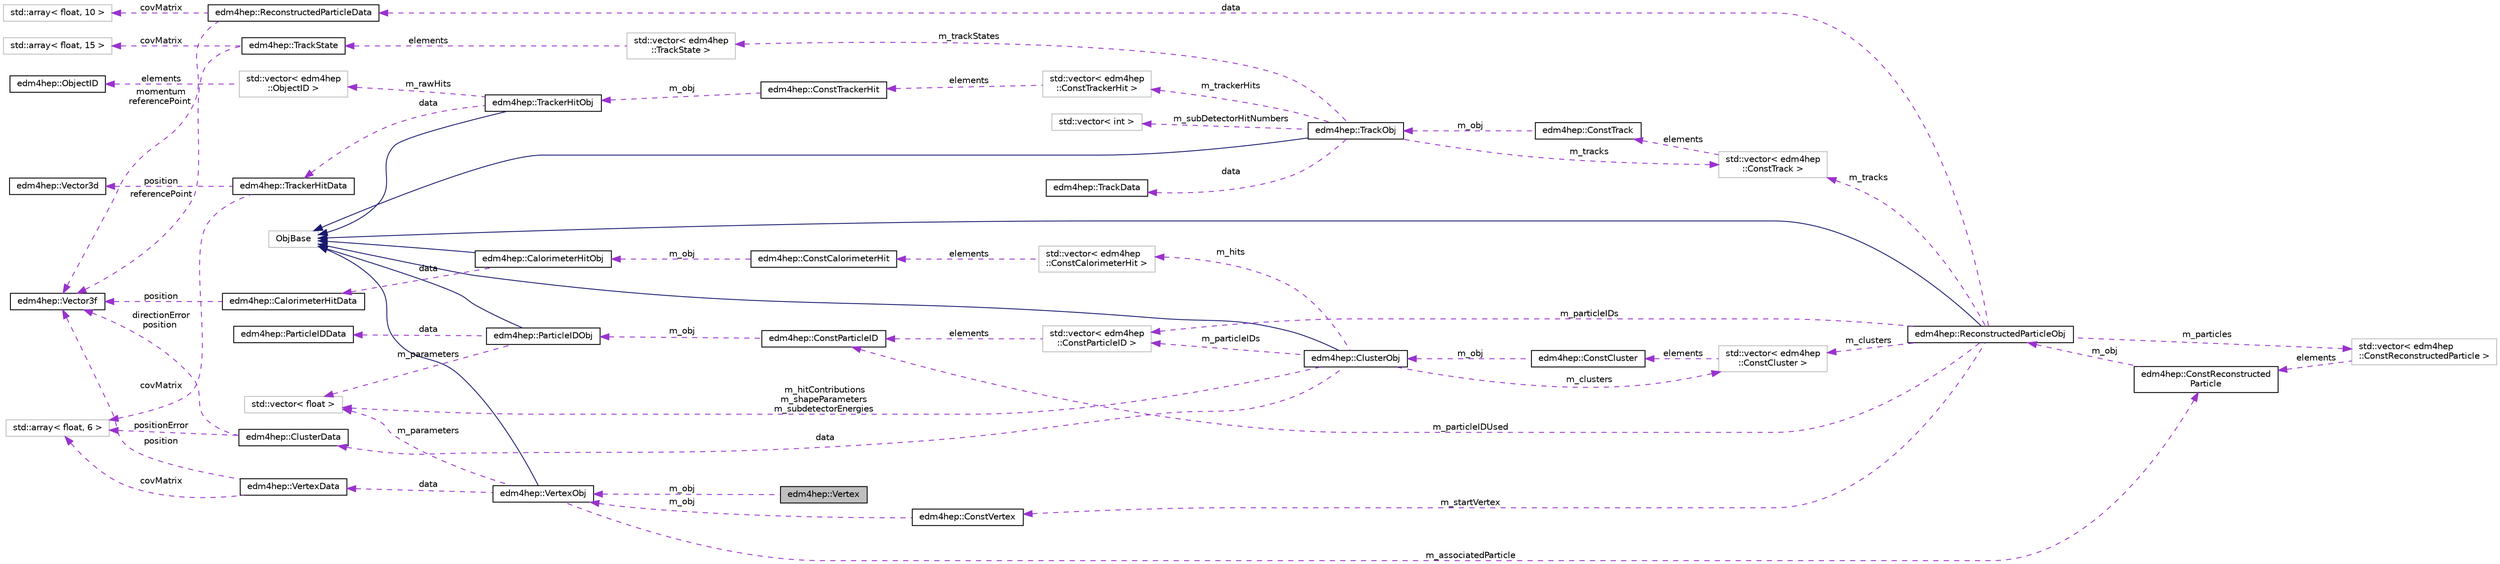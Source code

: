 digraph "edm4hep::Vertex"
{
 // LATEX_PDF_SIZE
  edge [fontname="Helvetica",fontsize="10",labelfontname="Helvetica",labelfontsize="10"];
  node [fontname="Helvetica",fontsize="10",shape=record];
  rankdir="LR";
  Node1 [label="edm4hep::Vertex",height=0.2,width=0.4,color="black", fillcolor="grey75", style="filled", fontcolor="black",tooltip="Vertex."];
  Node2 -> Node1 [dir="back",color="darkorchid3",fontsize="10",style="dashed",label=" m_obj" ,fontname="Helvetica"];
  Node2 [label="edm4hep::VertexObj",height=0.2,width=0.4,color="black", fillcolor="white", style="filled",URL="$classedm4hep_1_1_vertex_obj.html",tooltip=" "];
  Node3 -> Node2 [dir="back",color="midnightblue",fontsize="10",style="solid",fontname="Helvetica"];
  Node3 [label="ObjBase",height=0.2,width=0.4,color="grey75", fillcolor="white", style="filled",tooltip=" "];
  Node4 -> Node2 [dir="back",color="darkorchid3",fontsize="10",style="dashed",label=" data" ,fontname="Helvetica"];
  Node4 [label="edm4hep::VertexData",height=0.2,width=0.4,color="black", fillcolor="white", style="filled",URL="$classedm4hep_1_1_vertex_data.html",tooltip="Vertex."];
  Node5 -> Node4 [dir="back",color="darkorchid3",fontsize="10",style="dashed",label=" covMatrix" ,fontname="Helvetica"];
  Node5 [label="std::array\< float, 6 \>",height=0.2,width=0.4,color="grey75", fillcolor="white", style="filled",tooltip=" "];
  Node6 -> Node4 [dir="back",color="darkorchid3",fontsize="10",style="dashed",label=" position" ,fontname="Helvetica"];
  Node6 [label="edm4hep::Vector3f",height=0.2,width=0.4,color="black", fillcolor="white", style="filled",URL="$classedm4hep_1_1_vector3f.html",tooltip=" "];
  Node7 -> Node2 [dir="back",color="darkorchid3",fontsize="10",style="dashed",label=" m_associatedParticle" ,fontname="Helvetica"];
  Node7 [label="edm4hep::ConstReconstructed\lParticle",height=0.2,width=0.4,color="black", fillcolor="white", style="filled",URL="$classedm4hep_1_1_const_reconstructed_particle.html",tooltip="Reconstructed Particle."];
  Node8 -> Node7 [dir="back",color="darkorchid3",fontsize="10",style="dashed",label=" m_obj" ,fontname="Helvetica"];
  Node8 [label="edm4hep::ReconstructedParticleObj",height=0.2,width=0.4,color="black", fillcolor="white", style="filled",URL="$classedm4hep_1_1_reconstructed_particle_obj.html",tooltip=" "];
  Node3 -> Node8 [dir="back",color="midnightblue",fontsize="10",style="solid",fontname="Helvetica"];
  Node9 -> Node8 [dir="back",color="darkorchid3",fontsize="10",style="dashed",label=" m_clusters" ,fontname="Helvetica"];
  Node9 [label="std::vector\< edm4hep\l::ConstCluster \>",height=0.2,width=0.4,color="grey75", fillcolor="white", style="filled",tooltip=" "];
  Node10 -> Node9 [dir="back",color="darkorchid3",fontsize="10",style="dashed",label=" elements" ,fontname="Helvetica"];
  Node10 [label="edm4hep::ConstCluster",height=0.2,width=0.4,color="black", fillcolor="white", style="filled",URL="$classedm4hep_1_1_const_cluster.html",tooltip="Calorimeter Hit Cluster."];
  Node11 -> Node10 [dir="back",color="darkorchid3",fontsize="10",style="dashed",label=" m_obj" ,fontname="Helvetica"];
  Node11 [label="edm4hep::ClusterObj",height=0.2,width=0.4,color="black", fillcolor="white", style="filled",URL="$classedm4hep_1_1_cluster_obj.html",tooltip=" "];
  Node3 -> Node11 [dir="back",color="midnightblue",fontsize="10",style="solid",fontname="Helvetica"];
  Node9 -> Node11 [dir="back",color="darkorchid3",fontsize="10",style="dashed",label=" m_clusters" ,fontname="Helvetica"];
  Node12 -> Node11 [dir="back",color="darkorchid3",fontsize="10",style="dashed",label=" m_particleIDs" ,fontname="Helvetica"];
  Node12 [label="std::vector\< edm4hep\l::ConstParticleID \>",height=0.2,width=0.4,color="grey75", fillcolor="white", style="filled",tooltip=" "];
  Node13 -> Node12 [dir="back",color="darkorchid3",fontsize="10",style="dashed",label=" elements" ,fontname="Helvetica"];
  Node13 [label="edm4hep::ConstParticleID",height=0.2,width=0.4,color="black", fillcolor="white", style="filled",URL="$classedm4hep_1_1_const_particle_i_d.html",tooltip="ParticleID."];
  Node14 -> Node13 [dir="back",color="darkorchid3",fontsize="10",style="dashed",label=" m_obj" ,fontname="Helvetica"];
  Node14 [label="edm4hep::ParticleIDObj",height=0.2,width=0.4,color="black", fillcolor="white", style="filled",URL="$classedm4hep_1_1_particle_i_d_obj.html",tooltip=" "];
  Node3 -> Node14 [dir="back",color="midnightblue",fontsize="10",style="solid",fontname="Helvetica"];
  Node15 -> Node14 [dir="back",color="darkorchid3",fontsize="10",style="dashed",label=" data" ,fontname="Helvetica"];
  Node15 [label="edm4hep::ParticleIDData",height=0.2,width=0.4,color="black", fillcolor="white", style="filled",URL="$classedm4hep_1_1_particle_i_d_data.html",tooltip="ParticleID."];
  Node16 -> Node14 [dir="back",color="darkorchid3",fontsize="10",style="dashed",label=" m_parameters" ,fontname="Helvetica"];
  Node16 [label="std::vector\< float \>",height=0.2,width=0.4,color="grey75", fillcolor="white", style="filled",tooltip=" "];
  Node17 -> Node11 [dir="back",color="darkorchid3",fontsize="10",style="dashed",label=" m_hits" ,fontname="Helvetica"];
  Node17 [label="std::vector\< edm4hep\l::ConstCalorimeterHit \>",height=0.2,width=0.4,color="grey75", fillcolor="white", style="filled",tooltip=" "];
  Node18 -> Node17 [dir="back",color="darkorchid3",fontsize="10",style="dashed",label=" elements" ,fontname="Helvetica"];
  Node18 [label="edm4hep::ConstCalorimeterHit",height=0.2,width=0.4,color="black", fillcolor="white", style="filled",URL="$classedm4hep_1_1_const_calorimeter_hit.html",tooltip="Calorimeter hit."];
  Node19 -> Node18 [dir="back",color="darkorchid3",fontsize="10",style="dashed",label=" m_obj" ,fontname="Helvetica"];
  Node19 [label="edm4hep::CalorimeterHitObj",height=0.2,width=0.4,color="black", fillcolor="white", style="filled",URL="$classedm4hep_1_1_calorimeter_hit_obj.html",tooltip=" "];
  Node3 -> Node19 [dir="back",color="midnightblue",fontsize="10",style="solid",fontname="Helvetica"];
  Node20 -> Node19 [dir="back",color="darkorchid3",fontsize="10",style="dashed",label=" data" ,fontname="Helvetica"];
  Node20 [label="edm4hep::CalorimeterHitData",height=0.2,width=0.4,color="black", fillcolor="white", style="filled",URL="$classedm4hep_1_1_calorimeter_hit_data.html",tooltip="Calorimeter hit."];
  Node6 -> Node20 [dir="back",color="darkorchid3",fontsize="10",style="dashed",label=" position" ,fontname="Helvetica"];
  Node16 -> Node11 [dir="back",color="darkorchid3",fontsize="10",style="dashed",label=" m_hitContributions\nm_shapeParameters\nm_subdetectorEnergies" ,fontname="Helvetica"];
  Node21 -> Node11 [dir="back",color="darkorchid3",fontsize="10",style="dashed",label=" data" ,fontname="Helvetica"];
  Node21 [label="edm4hep::ClusterData",height=0.2,width=0.4,color="black", fillcolor="white", style="filled",URL="$classedm4hep_1_1_cluster_data.html",tooltip="Calorimeter Hit Cluster."];
  Node5 -> Node21 [dir="back",color="darkorchid3",fontsize="10",style="dashed",label=" positionError" ,fontname="Helvetica"];
  Node6 -> Node21 [dir="back",color="darkorchid3",fontsize="10",style="dashed",label=" directionError\nposition" ,fontname="Helvetica"];
  Node12 -> Node8 [dir="back",color="darkorchid3",fontsize="10",style="dashed",label=" m_particleIDs" ,fontname="Helvetica"];
  Node22 -> Node8 [dir="back",color="darkorchid3",fontsize="10",style="dashed",label=" m_tracks" ,fontname="Helvetica"];
  Node22 [label="std::vector\< edm4hep\l::ConstTrack \>",height=0.2,width=0.4,color="grey75", fillcolor="white", style="filled",tooltip=" "];
  Node23 -> Node22 [dir="back",color="darkorchid3",fontsize="10",style="dashed",label=" elements" ,fontname="Helvetica"];
  Node23 [label="edm4hep::ConstTrack",height=0.2,width=0.4,color="black", fillcolor="white", style="filled",URL="$classedm4hep_1_1_const_track.html",tooltip="Reconstructed track."];
  Node24 -> Node23 [dir="back",color="darkorchid3",fontsize="10",style="dashed",label=" m_obj" ,fontname="Helvetica"];
  Node24 [label="edm4hep::TrackObj",height=0.2,width=0.4,color="black", fillcolor="white", style="filled",URL="$classedm4hep_1_1_track_obj.html",tooltip=" "];
  Node3 -> Node24 [dir="back",color="midnightblue",fontsize="10",style="solid",fontname="Helvetica"];
  Node25 -> Node24 [dir="back",color="darkorchid3",fontsize="10",style="dashed",label=" m_trackStates" ,fontname="Helvetica"];
  Node25 [label="std::vector\< edm4hep\l::TrackState \>",height=0.2,width=0.4,color="grey75", fillcolor="white", style="filled",tooltip=" "];
  Node26 -> Node25 [dir="back",color="darkorchid3",fontsize="10",style="dashed",label=" elements" ,fontname="Helvetica"];
  Node26 [label="edm4hep::TrackState",height=0.2,width=0.4,color="black", fillcolor="white", style="filled",URL="$classedm4hep_1_1_track_state.html",tooltip=" "];
  Node27 -> Node26 [dir="back",color="darkorchid3",fontsize="10",style="dashed",label=" covMatrix" ,fontname="Helvetica"];
  Node27 [label="std::array\< float, 15 \>",height=0.2,width=0.4,color="grey75", fillcolor="white", style="filled",tooltip=" "];
  Node6 -> Node26 [dir="back",color="darkorchid3",fontsize="10",style="dashed",label=" referencePoint" ,fontname="Helvetica"];
  Node22 -> Node24 [dir="back",color="darkorchid3",fontsize="10",style="dashed",label=" m_tracks" ,fontname="Helvetica"];
  Node28 -> Node24 [dir="back",color="darkorchid3",fontsize="10",style="dashed",label=" m_trackerHits" ,fontname="Helvetica"];
  Node28 [label="std::vector\< edm4hep\l::ConstTrackerHit \>",height=0.2,width=0.4,color="grey75", fillcolor="white", style="filled",tooltip=" "];
  Node29 -> Node28 [dir="back",color="darkorchid3",fontsize="10",style="dashed",label=" elements" ,fontname="Helvetica"];
  Node29 [label="edm4hep::ConstTrackerHit",height=0.2,width=0.4,color="black", fillcolor="white", style="filled",URL="$classedm4hep_1_1_const_tracker_hit.html",tooltip="Tracker hit."];
  Node30 -> Node29 [dir="back",color="darkorchid3",fontsize="10",style="dashed",label=" m_obj" ,fontname="Helvetica"];
  Node30 [label="edm4hep::TrackerHitObj",height=0.2,width=0.4,color="black", fillcolor="white", style="filled",URL="$classedm4hep_1_1_tracker_hit_obj.html",tooltip=" "];
  Node3 -> Node30 [dir="back",color="midnightblue",fontsize="10",style="solid",fontname="Helvetica"];
  Node31 -> Node30 [dir="back",color="darkorchid3",fontsize="10",style="dashed",label=" m_rawHits" ,fontname="Helvetica"];
  Node31 [label="std::vector\< edm4hep\l::ObjectID \>",height=0.2,width=0.4,color="grey75", fillcolor="white", style="filled",tooltip=" "];
  Node32 -> Node31 [dir="back",color="darkorchid3",fontsize="10",style="dashed",label=" elements" ,fontname="Helvetica"];
  Node32 [label="edm4hep::ObjectID",height=0.2,width=0.4,color="black", fillcolor="white", style="filled",URL="$classedm4hep_1_1_object_i_d.html",tooltip=" "];
  Node33 -> Node30 [dir="back",color="darkorchid3",fontsize="10",style="dashed",label=" data" ,fontname="Helvetica"];
  Node33 [label="edm4hep::TrackerHitData",height=0.2,width=0.4,color="black", fillcolor="white", style="filled",URL="$classedm4hep_1_1_tracker_hit_data.html",tooltip="Tracker hit."];
  Node5 -> Node33 [dir="back",color="darkorchid3",fontsize="10",style="dashed",label=" covMatrix" ,fontname="Helvetica"];
  Node34 -> Node33 [dir="back",color="darkorchid3",fontsize="10",style="dashed",label=" position" ,fontname="Helvetica"];
  Node34 [label="edm4hep::Vector3d",height=0.2,width=0.4,color="black", fillcolor="white", style="filled",URL="$classedm4hep_1_1_vector3d.html",tooltip=" "];
  Node35 -> Node24 [dir="back",color="darkorchid3",fontsize="10",style="dashed",label=" m_subDetectorHitNumbers" ,fontname="Helvetica"];
  Node35 [label="std::vector\< int \>",height=0.2,width=0.4,color="grey75", fillcolor="white", style="filled",tooltip=" "];
  Node36 -> Node24 [dir="back",color="darkorchid3",fontsize="10",style="dashed",label=" data" ,fontname="Helvetica"];
  Node36 [label="edm4hep::TrackData",height=0.2,width=0.4,color="black", fillcolor="white", style="filled",URL="$classedm4hep_1_1_track_data.html",tooltip="Reconstructed track."];
  Node13 -> Node8 [dir="back",color="darkorchid3",fontsize="10",style="dashed",label=" m_particleIDUsed" ,fontname="Helvetica"];
  Node37 -> Node8 [dir="back",color="darkorchid3",fontsize="10",style="dashed",label=" m_particles" ,fontname="Helvetica"];
  Node37 [label="std::vector\< edm4hep\l::ConstReconstructedParticle \>",height=0.2,width=0.4,color="grey75", fillcolor="white", style="filled",tooltip=" "];
  Node7 -> Node37 [dir="back",color="darkorchid3",fontsize="10",style="dashed",label=" elements" ,fontname="Helvetica"];
  Node38 -> Node8 [dir="back",color="darkorchid3",fontsize="10",style="dashed",label=" data" ,fontname="Helvetica"];
  Node38 [label="edm4hep::ReconstructedParticleData",height=0.2,width=0.4,color="black", fillcolor="white", style="filled",URL="$classedm4hep_1_1_reconstructed_particle_data.html",tooltip="Reconstructed Particle."];
  Node39 -> Node38 [dir="back",color="darkorchid3",fontsize="10",style="dashed",label=" covMatrix" ,fontname="Helvetica"];
  Node39 [label="std::array\< float, 10 \>",height=0.2,width=0.4,color="grey75", fillcolor="white", style="filled",tooltip=" "];
  Node6 -> Node38 [dir="back",color="darkorchid3",fontsize="10",style="dashed",label=" momentum\nreferencePoint" ,fontname="Helvetica"];
  Node40 -> Node8 [dir="back",color="darkorchid3",fontsize="10",style="dashed",label=" m_startVertex" ,fontname="Helvetica"];
  Node40 [label="edm4hep::ConstVertex",height=0.2,width=0.4,color="black", fillcolor="white", style="filled",URL="$classedm4hep_1_1_const_vertex.html",tooltip="Vertex."];
  Node2 -> Node40 [dir="back",color="darkorchid3",fontsize="10",style="dashed",label=" m_obj" ,fontname="Helvetica"];
  Node16 -> Node2 [dir="back",color="darkorchid3",fontsize="10",style="dashed",label=" m_parameters" ,fontname="Helvetica"];
}
